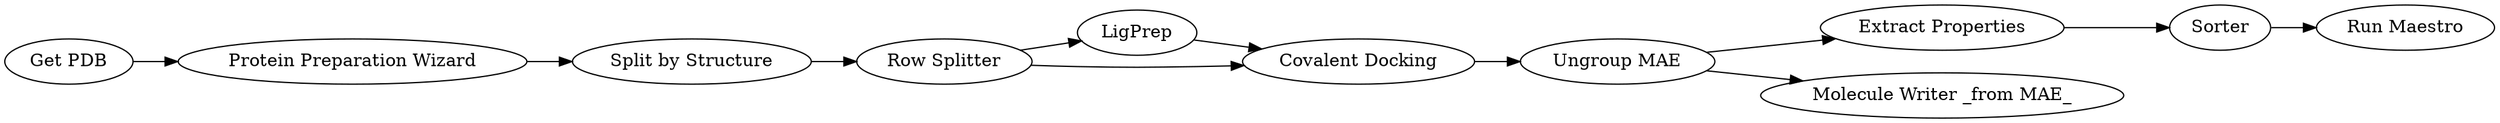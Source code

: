 digraph {
	12 -> 15
	15 -> 14
	18 -> 19
	14 -> 17
	15 -> 17
	19 -> 20
	20 -> 16
	17 -> 18
	11 -> 12
	18 -> 21
	10 -> 11
	16 [label="Run Maestro"]
	20 [label=Sorter]
	11 [label="Protein Preparation Wizard"]
	18 [label="Ungroup MAE"]
	21 [label="Molecule Writer _from MAE_"]
	10 [label="Get PDB"]
	15 [label="Row Splitter"]
	14 [label=LigPrep]
	17 [label="Covalent Docking"]
	12 [label="Split by Structure"]
	19 [label="Extract Properties"]
	rankdir=LR
}

